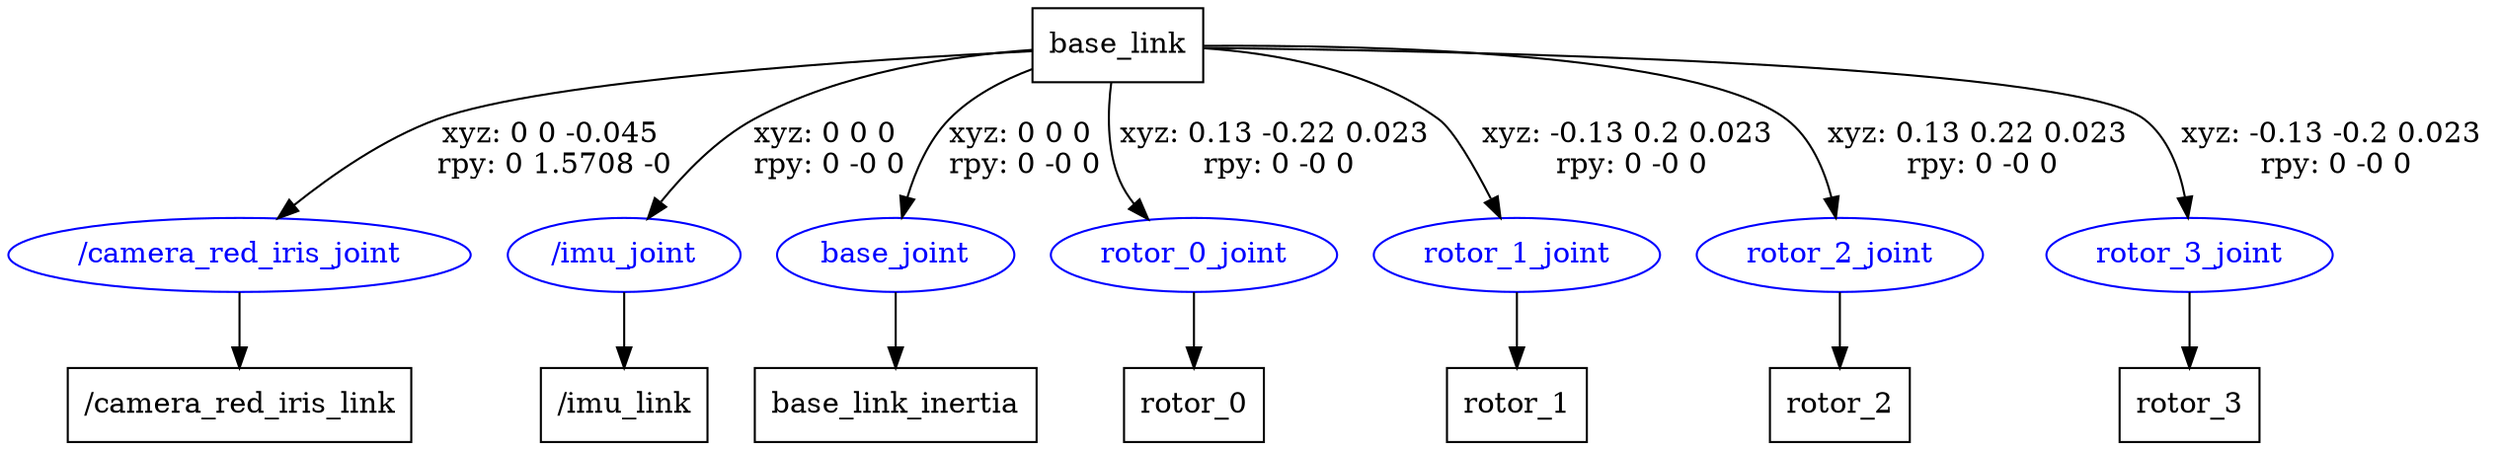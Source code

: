digraph G {
node [shape=box];
"base_link" [label="base_link"];
"/camera_red_iris_link" [label="/camera_red_iris_link"];
"/imu_link" [label="/imu_link"];
"base_link_inertia" [label="base_link_inertia"];
"rotor_0" [label="rotor_0"];
"rotor_1" [label="rotor_1"];
"rotor_2" [label="rotor_2"];
"rotor_3" [label="rotor_3"];
node [shape=ellipse, color=blue, fontcolor=blue];
"base_link" -> "/camera_red_iris_joint" [label="xyz: 0 0 -0.045 \nrpy: 0 1.5708 -0"]
"/camera_red_iris_joint" -> "/camera_red_iris_link"
"base_link" -> "/imu_joint" [label="xyz: 0 0 0 \nrpy: 0 -0 0"]
"/imu_joint" -> "/imu_link"
"base_link" -> "base_joint" [label="xyz: 0 0 0 \nrpy: 0 -0 0"]
"base_joint" -> "base_link_inertia"
"base_link" -> "rotor_0_joint" [label="xyz: 0.13 -0.22 0.023 \nrpy: 0 -0 0"]
"rotor_0_joint" -> "rotor_0"
"base_link" -> "rotor_1_joint" [label="xyz: -0.13 0.2 0.023 \nrpy: 0 -0 0"]
"rotor_1_joint" -> "rotor_1"
"base_link" -> "rotor_2_joint" [label="xyz: 0.13 0.22 0.023 \nrpy: 0 -0 0"]
"rotor_2_joint" -> "rotor_2"
"base_link" -> "rotor_3_joint" [label="xyz: -0.13 -0.2 0.023 \nrpy: 0 -0 0"]
"rotor_3_joint" -> "rotor_3"
}
